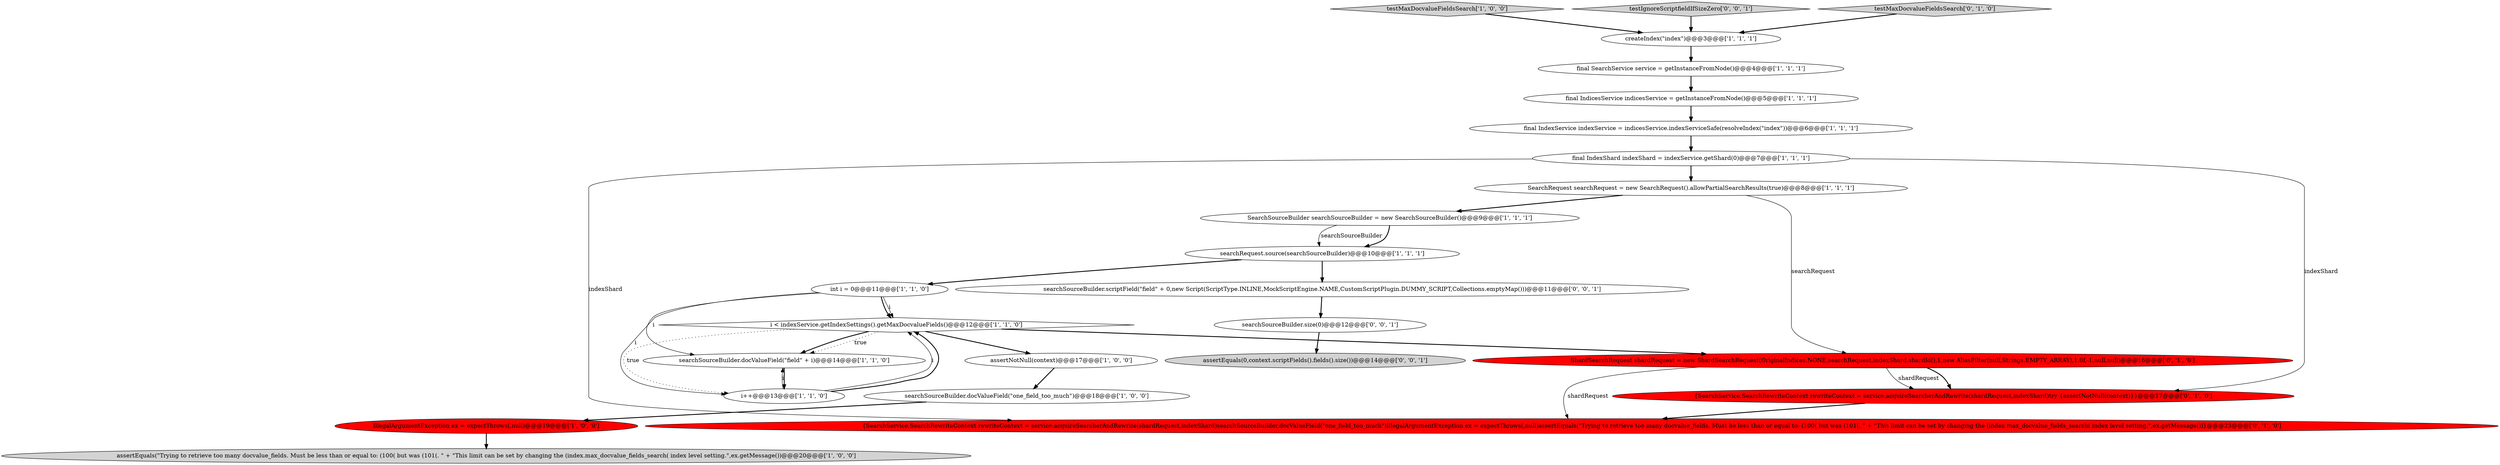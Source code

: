digraph {
24 [style = filled, label = "searchSourceBuilder.scriptField(\"field\" + 0,new Script(ScriptType.INLINE,MockScriptEngine.NAME,CustomScriptPlugin.DUMMY_SCRIPT,Collections.emptyMap()))@@@11@@@['0', '0', '1']", fillcolor = white, shape = ellipse image = "AAA0AAABBB3BBB"];
8 [style = filled, label = "i < indexService.getIndexSettings().getMaxDocvalueFields()@@@12@@@['1', '1', '0']", fillcolor = white, shape = diamond image = "AAA0AAABBB1BBB"];
23 [style = filled, label = "searchSourceBuilder.size(0)@@@12@@@['0', '0', '1']", fillcolor = white, shape = ellipse image = "AAA0AAABBB3BBB"];
14 [style = filled, label = "assertEquals(\"Trying to retrieve too many docvalue_fields. Must be less than or equal to: (100( but was (101(. \" + \"This limit can be set by changing the (index.max_docvalue_fields_search( index level setting.\",ex.getMessage())@@@20@@@['1', '0', '0']", fillcolor = lightgray, shape = ellipse image = "AAA0AAABBB1BBB"];
0 [style = filled, label = "IllegalArgumentException ex = expectThrows(,null)@@@19@@@['1', '0', '0']", fillcolor = red, shape = ellipse image = "AAA1AAABBB1BBB"];
2 [style = filled, label = "createIndex(\"index\")@@@3@@@['1', '1', '1']", fillcolor = white, shape = ellipse image = "AAA0AAABBB1BBB"];
12 [style = filled, label = "SearchSourceBuilder searchSourceBuilder = new SearchSourceBuilder()@@@9@@@['1', '1', '1']", fillcolor = white, shape = ellipse image = "AAA0AAABBB1BBB"];
3 [style = filled, label = "final SearchService service = getInstanceFromNode()@@@4@@@['1', '1', '1']", fillcolor = white, shape = ellipse image = "AAA0AAABBB1BBB"];
6 [style = filled, label = "final IndicesService indicesService = getInstanceFromNode()@@@5@@@['1', '1', '1']", fillcolor = white, shape = ellipse image = "AAA0AAABBB1BBB"];
1 [style = filled, label = "SearchRequest searchRequest = new SearchRequest().allowPartialSearchResults(true)@@@8@@@['1', '1', '1']", fillcolor = white, shape = ellipse image = "AAA0AAABBB1BBB"];
11 [style = filled, label = "searchRequest.source(searchSourceBuilder)@@@10@@@['1', '1', '1']", fillcolor = white, shape = ellipse image = "AAA0AAABBB1BBB"];
9 [style = filled, label = "testMaxDocvalueFieldsSearch['1', '0', '0']", fillcolor = lightgray, shape = diamond image = "AAA0AAABBB1BBB"];
18 [style = filled, label = "{SearchService.SearchRewriteContext rewriteContext = service.acquireSearcherAndRewrite(shardRequest,indexShard)searchSourceBuilder.docValueField(\"one_field_too_much\")IllegalArgumentException ex = expectThrows(,null)assertEquals(\"Trying to retrieve too many docvalue_fields. Must be less than or equal to: (100( but was (101(. \" + \"This limit can be set by changing the (index.max_docvalue_fields_search( index level setting.\",ex.getMessage())}@@@23@@@['0', '1', '0']", fillcolor = red, shape = ellipse image = "AAA1AAABBB2BBB"];
19 [style = filled, label = "ShardSearchRequest shardRequest = new ShardSearchRequest(OriginalIndices.NONE,searchRequest,indexShard.shardId(),1,new AliasFilter(null,Strings.EMPTY_ARRAY),1.0f,-1,null,null)@@@16@@@['0', '1', '0']", fillcolor = red, shape = ellipse image = "AAA1AAABBB2BBB"];
7 [style = filled, label = "int i = 0@@@11@@@['1', '1', '0']", fillcolor = white, shape = ellipse image = "AAA0AAABBB1BBB"];
16 [style = filled, label = "final IndexService indexService = indicesService.indexServiceSafe(resolveIndex(\"index\"))@@@6@@@['1', '1', '1']", fillcolor = white, shape = ellipse image = "AAA0AAABBB1BBB"];
10 [style = filled, label = "searchSourceBuilder.docValueField(\"one_field_too_much\")@@@18@@@['1', '0', '0']", fillcolor = white, shape = ellipse image = "AAA0AAABBB1BBB"];
17 [style = filled, label = "{SearchService.SearchRewriteContext rewriteContext = service.acquireSearcherAndRewrite(shardRequest,indexShard)try {assertNotNull(context)}}@@@17@@@['0', '1', '0']", fillcolor = red, shape = ellipse image = "AAA1AAABBB2BBB"];
21 [style = filled, label = "testIgnoreScriptfieldIfSizeZero['0', '0', '1']", fillcolor = lightgray, shape = diamond image = "AAA0AAABBB3BBB"];
4 [style = filled, label = "final IndexShard indexShard = indexService.getShard(0)@@@7@@@['1', '1', '1']", fillcolor = white, shape = ellipse image = "AAA0AAABBB1BBB"];
15 [style = filled, label = "assertNotNull(context)@@@17@@@['1', '0', '0']", fillcolor = white, shape = ellipse image = "AAA0AAABBB1BBB"];
5 [style = filled, label = "searchSourceBuilder.docValueField(\"field\" + i)@@@14@@@['1', '1', '0']", fillcolor = white, shape = ellipse image = "AAA0AAABBB1BBB"];
13 [style = filled, label = "i++@@@13@@@['1', '1', '0']", fillcolor = white, shape = ellipse image = "AAA0AAABBB1BBB"];
22 [style = filled, label = "assertEquals(0,context.scriptFields().fields().size())@@@14@@@['0', '0', '1']", fillcolor = lightgray, shape = ellipse image = "AAA0AAABBB3BBB"];
20 [style = filled, label = "testMaxDocvalueFieldsSearch['0', '1', '0']", fillcolor = lightgray, shape = diamond image = "AAA0AAABBB2BBB"];
15->10 [style = bold, label=""];
19->18 [style = solid, label="shardRequest"];
8->15 [style = bold, label=""];
9->2 [style = bold, label=""];
8->19 [style = bold, label=""];
2->3 [style = bold, label=""];
12->11 [style = bold, label=""];
13->5 [style = solid, label="i"];
3->6 [style = bold, label=""];
4->17 [style = solid, label="indexShard"];
19->17 [style = bold, label=""];
7->8 [style = bold, label=""];
11->24 [style = bold, label=""];
21->2 [style = bold, label=""];
7->13 [style = solid, label="i"];
20->2 [style = bold, label=""];
7->5 [style = solid, label="i"];
19->17 [style = solid, label="shardRequest"];
0->14 [style = bold, label=""];
23->22 [style = bold, label=""];
8->5 [style = bold, label=""];
4->18 [style = solid, label="indexShard"];
13->8 [style = solid, label="i"];
8->5 [style = dotted, label="true"];
6->16 [style = bold, label=""];
5->13 [style = bold, label=""];
11->7 [style = bold, label=""];
10->0 [style = bold, label=""];
1->12 [style = bold, label=""];
4->1 [style = bold, label=""];
8->13 [style = dotted, label="true"];
16->4 [style = bold, label=""];
13->8 [style = bold, label=""];
7->8 [style = solid, label="i"];
12->11 [style = solid, label="searchSourceBuilder"];
17->18 [style = bold, label=""];
1->19 [style = solid, label="searchRequest"];
24->23 [style = bold, label=""];
}
